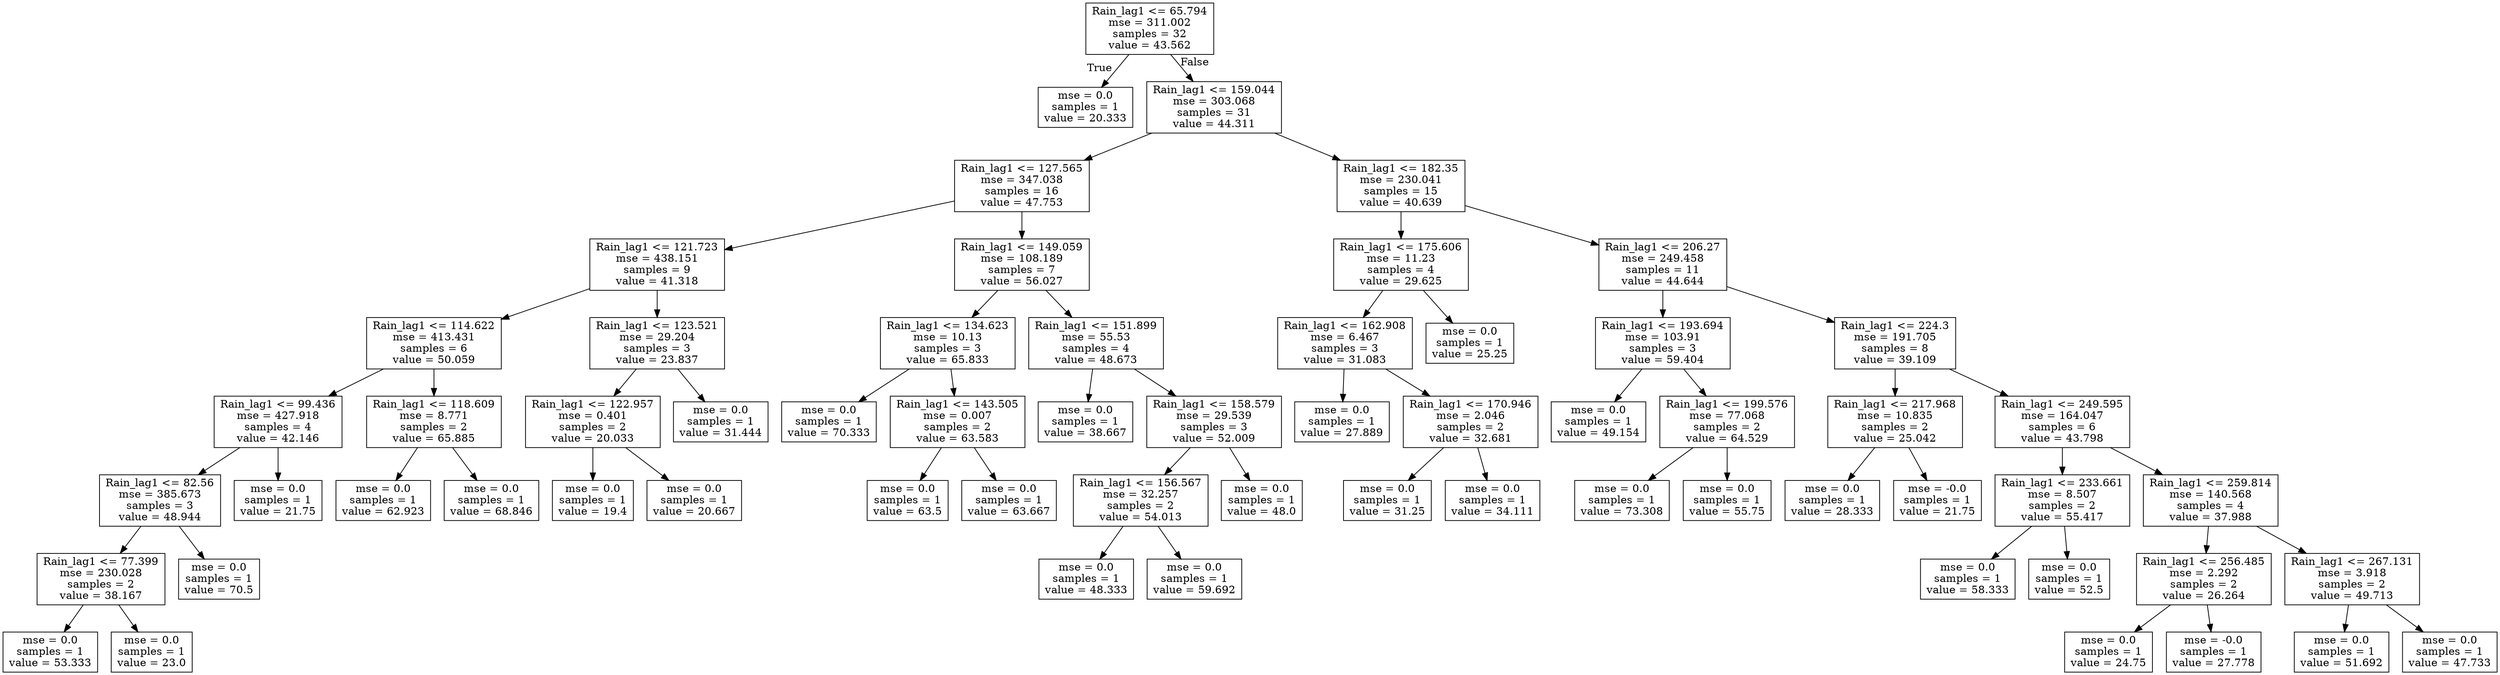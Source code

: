 digraph Tree {
node [shape=box] ;
0 [label="Rain_lag1 <= 65.794\nmse = 311.002\nsamples = 32\nvalue = 43.562"] ;
1 [label="mse = 0.0\nsamples = 1\nvalue = 20.333"] ;
0 -> 1 [labeldistance=2.5, labelangle=45, headlabel="True"] ;
2 [label="Rain_lag1 <= 159.044\nmse = 303.068\nsamples = 31\nvalue = 44.311"] ;
0 -> 2 [labeldistance=2.5, labelangle=-45, headlabel="False"] ;
3 [label="Rain_lag1 <= 127.565\nmse = 347.038\nsamples = 16\nvalue = 47.753"] ;
2 -> 3 ;
4 [label="Rain_lag1 <= 121.723\nmse = 438.151\nsamples = 9\nvalue = 41.318"] ;
3 -> 4 ;
5 [label="Rain_lag1 <= 114.622\nmse = 413.431\nsamples = 6\nvalue = 50.059"] ;
4 -> 5 ;
6 [label="Rain_lag1 <= 99.436\nmse = 427.918\nsamples = 4\nvalue = 42.146"] ;
5 -> 6 ;
7 [label="Rain_lag1 <= 82.56\nmse = 385.673\nsamples = 3\nvalue = 48.944"] ;
6 -> 7 ;
8 [label="Rain_lag1 <= 77.399\nmse = 230.028\nsamples = 2\nvalue = 38.167"] ;
7 -> 8 ;
9 [label="mse = 0.0\nsamples = 1\nvalue = 53.333"] ;
8 -> 9 ;
10 [label="mse = 0.0\nsamples = 1\nvalue = 23.0"] ;
8 -> 10 ;
11 [label="mse = 0.0\nsamples = 1\nvalue = 70.5"] ;
7 -> 11 ;
12 [label="mse = 0.0\nsamples = 1\nvalue = 21.75"] ;
6 -> 12 ;
13 [label="Rain_lag1 <= 118.609\nmse = 8.771\nsamples = 2\nvalue = 65.885"] ;
5 -> 13 ;
14 [label="mse = 0.0\nsamples = 1\nvalue = 62.923"] ;
13 -> 14 ;
15 [label="mse = 0.0\nsamples = 1\nvalue = 68.846"] ;
13 -> 15 ;
16 [label="Rain_lag1 <= 123.521\nmse = 29.204\nsamples = 3\nvalue = 23.837"] ;
4 -> 16 ;
17 [label="Rain_lag1 <= 122.957\nmse = 0.401\nsamples = 2\nvalue = 20.033"] ;
16 -> 17 ;
18 [label="mse = 0.0\nsamples = 1\nvalue = 19.4"] ;
17 -> 18 ;
19 [label="mse = 0.0\nsamples = 1\nvalue = 20.667"] ;
17 -> 19 ;
20 [label="mse = 0.0\nsamples = 1\nvalue = 31.444"] ;
16 -> 20 ;
21 [label="Rain_lag1 <= 149.059\nmse = 108.189\nsamples = 7\nvalue = 56.027"] ;
3 -> 21 ;
22 [label="Rain_lag1 <= 134.623\nmse = 10.13\nsamples = 3\nvalue = 65.833"] ;
21 -> 22 ;
23 [label="mse = 0.0\nsamples = 1\nvalue = 70.333"] ;
22 -> 23 ;
24 [label="Rain_lag1 <= 143.505\nmse = 0.007\nsamples = 2\nvalue = 63.583"] ;
22 -> 24 ;
25 [label="mse = 0.0\nsamples = 1\nvalue = 63.5"] ;
24 -> 25 ;
26 [label="mse = 0.0\nsamples = 1\nvalue = 63.667"] ;
24 -> 26 ;
27 [label="Rain_lag1 <= 151.899\nmse = 55.53\nsamples = 4\nvalue = 48.673"] ;
21 -> 27 ;
28 [label="mse = 0.0\nsamples = 1\nvalue = 38.667"] ;
27 -> 28 ;
29 [label="Rain_lag1 <= 158.579\nmse = 29.539\nsamples = 3\nvalue = 52.009"] ;
27 -> 29 ;
30 [label="Rain_lag1 <= 156.567\nmse = 32.257\nsamples = 2\nvalue = 54.013"] ;
29 -> 30 ;
31 [label="mse = 0.0\nsamples = 1\nvalue = 48.333"] ;
30 -> 31 ;
32 [label="mse = 0.0\nsamples = 1\nvalue = 59.692"] ;
30 -> 32 ;
33 [label="mse = 0.0\nsamples = 1\nvalue = 48.0"] ;
29 -> 33 ;
34 [label="Rain_lag1 <= 182.35\nmse = 230.041\nsamples = 15\nvalue = 40.639"] ;
2 -> 34 ;
35 [label="Rain_lag1 <= 175.606\nmse = 11.23\nsamples = 4\nvalue = 29.625"] ;
34 -> 35 ;
36 [label="Rain_lag1 <= 162.908\nmse = 6.467\nsamples = 3\nvalue = 31.083"] ;
35 -> 36 ;
37 [label="mse = 0.0\nsamples = 1\nvalue = 27.889"] ;
36 -> 37 ;
38 [label="Rain_lag1 <= 170.946\nmse = 2.046\nsamples = 2\nvalue = 32.681"] ;
36 -> 38 ;
39 [label="mse = 0.0\nsamples = 1\nvalue = 31.25"] ;
38 -> 39 ;
40 [label="mse = 0.0\nsamples = 1\nvalue = 34.111"] ;
38 -> 40 ;
41 [label="mse = 0.0\nsamples = 1\nvalue = 25.25"] ;
35 -> 41 ;
42 [label="Rain_lag1 <= 206.27\nmse = 249.458\nsamples = 11\nvalue = 44.644"] ;
34 -> 42 ;
43 [label="Rain_lag1 <= 193.694\nmse = 103.91\nsamples = 3\nvalue = 59.404"] ;
42 -> 43 ;
44 [label="mse = 0.0\nsamples = 1\nvalue = 49.154"] ;
43 -> 44 ;
45 [label="Rain_lag1 <= 199.576\nmse = 77.068\nsamples = 2\nvalue = 64.529"] ;
43 -> 45 ;
46 [label="mse = 0.0\nsamples = 1\nvalue = 73.308"] ;
45 -> 46 ;
47 [label="mse = 0.0\nsamples = 1\nvalue = 55.75"] ;
45 -> 47 ;
48 [label="Rain_lag1 <= 224.3\nmse = 191.705\nsamples = 8\nvalue = 39.109"] ;
42 -> 48 ;
49 [label="Rain_lag1 <= 217.968\nmse = 10.835\nsamples = 2\nvalue = 25.042"] ;
48 -> 49 ;
50 [label="mse = 0.0\nsamples = 1\nvalue = 28.333"] ;
49 -> 50 ;
51 [label="mse = -0.0\nsamples = 1\nvalue = 21.75"] ;
49 -> 51 ;
52 [label="Rain_lag1 <= 249.595\nmse = 164.047\nsamples = 6\nvalue = 43.798"] ;
48 -> 52 ;
53 [label="Rain_lag1 <= 233.661\nmse = 8.507\nsamples = 2\nvalue = 55.417"] ;
52 -> 53 ;
54 [label="mse = 0.0\nsamples = 1\nvalue = 58.333"] ;
53 -> 54 ;
55 [label="mse = 0.0\nsamples = 1\nvalue = 52.5"] ;
53 -> 55 ;
56 [label="Rain_lag1 <= 259.814\nmse = 140.568\nsamples = 4\nvalue = 37.988"] ;
52 -> 56 ;
57 [label="Rain_lag1 <= 256.485\nmse = 2.292\nsamples = 2\nvalue = 26.264"] ;
56 -> 57 ;
58 [label="mse = 0.0\nsamples = 1\nvalue = 24.75"] ;
57 -> 58 ;
59 [label="mse = -0.0\nsamples = 1\nvalue = 27.778"] ;
57 -> 59 ;
60 [label="Rain_lag1 <= 267.131\nmse = 3.918\nsamples = 2\nvalue = 49.713"] ;
56 -> 60 ;
61 [label="mse = 0.0\nsamples = 1\nvalue = 51.692"] ;
60 -> 61 ;
62 [label="mse = 0.0\nsamples = 1\nvalue = 47.733"] ;
60 -> 62 ;
}